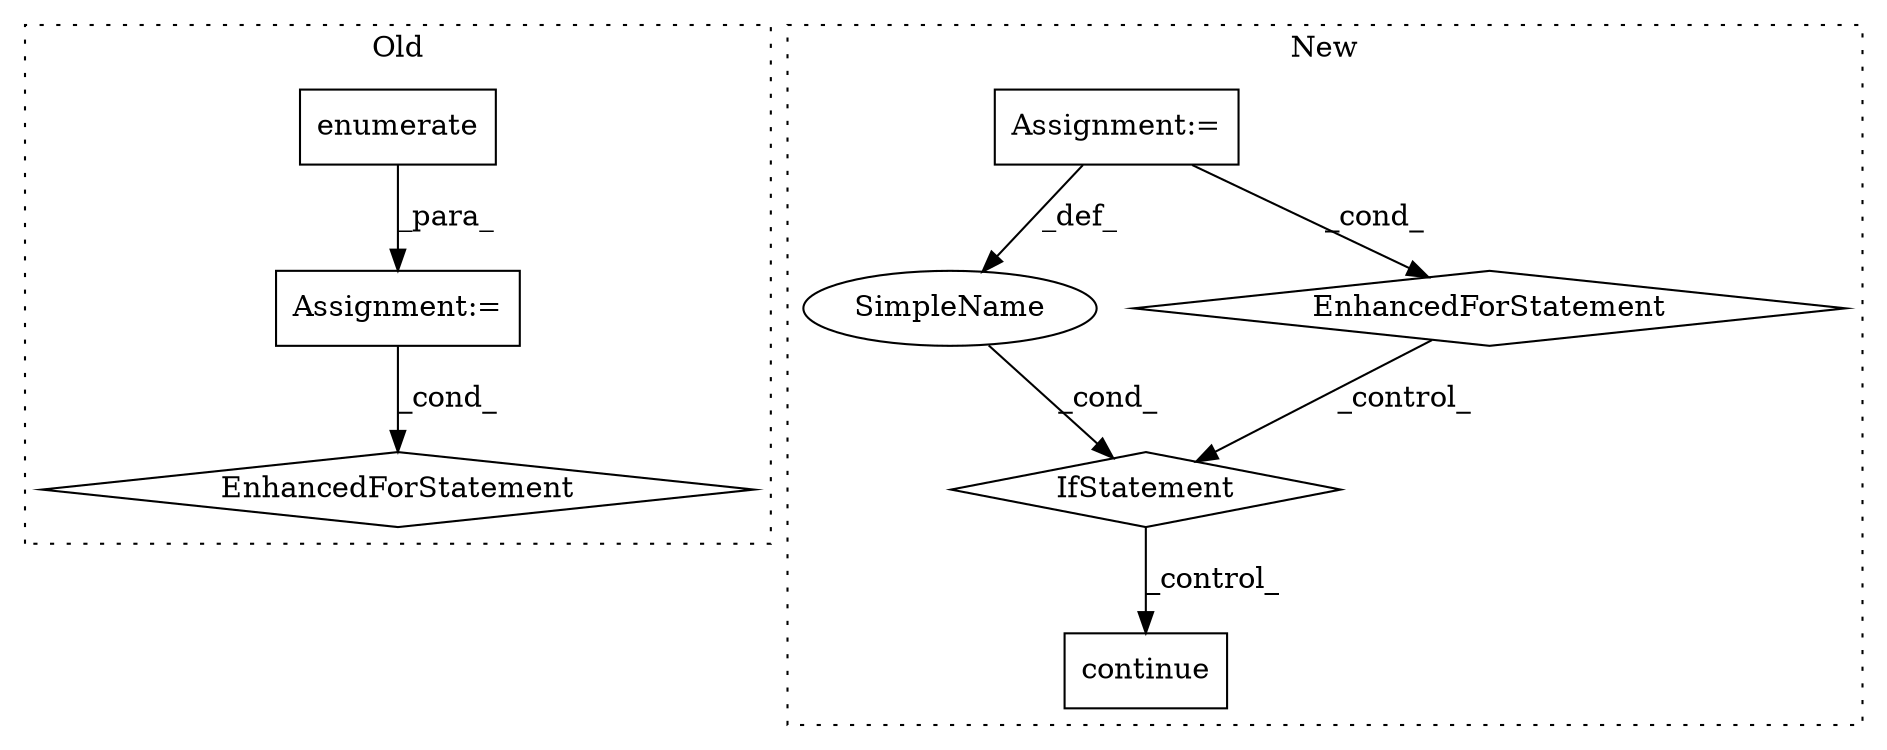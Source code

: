 digraph G {
subgraph cluster0 {
1 [label="enumerate" a="32" s="2111,2128" l="10,1" shape="box"];
6 [label="Assignment:=" a="7" s="2027,2129" l="71,2" shape="box"];
8 [label="EnhancedForStatement" a="70" s="2027,2129" l="71,2" shape="diamond"];
label = "Old";
style="dotted";
}
subgraph cluster1 {
2 [label="continue" a="18" s="2796" l="9" shape="box"];
3 [label="IfStatement" a="25" s="2747,2784" l="10,2" shape="diamond"];
4 [label="SimpleName" a="42" s="" l="" shape="ellipse"];
5 [label="Assignment:=" a="7" s="2645,2737" l="53,2" shape="box"];
7 [label="EnhancedForStatement" a="70" s="2645,2737" l="53,2" shape="diamond"];
label = "New";
style="dotted";
}
1 -> 6 [label="_para_"];
3 -> 2 [label="_control_"];
4 -> 3 [label="_cond_"];
5 -> 7 [label="_cond_"];
5 -> 4 [label="_def_"];
6 -> 8 [label="_cond_"];
7 -> 3 [label="_control_"];
}